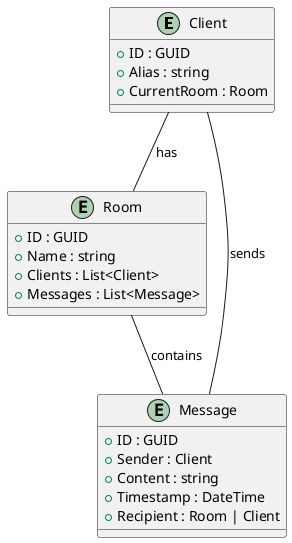 @startuml MER

entity "Client" {
  +ID : GUID
  +Alias : string
  +CurrentRoom : Room
}

entity "Room" {
  +ID : GUID
  +Name : string
  +Clients : List<Client>
  +Messages : List<Message>
}

entity "Message" {
  +ID : GUID
  +Sender : Client
  +Content : string
  +Timestamp : DateTime
  +Recipient : Room | Client
}

Client -- Room : has
Room -- Message : contains
Client -- Message : sends

@enduml
